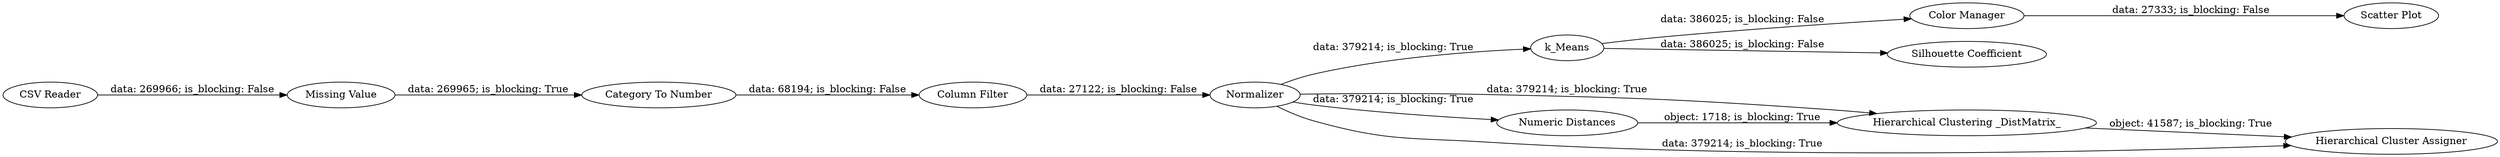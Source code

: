 digraph {
	"5319043793833804278_89" [label=k_Means]
	"5319043793833804278_17" [label="Hierarchical Clustering _DistMatrix_"]
	"5319043793833804278_4" [label="Category To Number"]
	"5319043793833804278_19" [label="Numeric Distances"]
	"5319043793833804278_5" [label="Column Filter"]
	"5319043793833804278_3" [label="Missing Value"]
	"5319043793833804278_88" [label="Color Manager"]
	"5319043793833804278_1" [label="CSV Reader"]
	"5319043793833804278_87" [label="Scatter Plot"]
	"5319043793833804278_90" [label="Silhouette Coefficient"]
	"5319043793833804278_6" [label=Normalizer]
	"5319043793833804278_18" [label="Hierarchical Cluster Assigner"]
	"5319043793833804278_5" -> "5319043793833804278_6" [label="data: 27122; is_blocking: False"]
	"5319043793833804278_3" -> "5319043793833804278_4" [label="data: 269965; is_blocking: True"]
	"5319043793833804278_89" -> "5319043793833804278_88" [label="data: 386025; is_blocking: False"]
	"5319043793833804278_6" -> "5319043793833804278_89" [label="data: 379214; is_blocking: True"]
	"5319043793833804278_89" -> "5319043793833804278_90" [label="data: 386025; is_blocking: False"]
	"5319043793833804278_4" -> "5319043793833804278_5" [label="data: 68194; is_blocking: False"]
	"5319043793833804278_6" -> "5319043793833804278_17" [label="data: 379214; is_blocking: True"]
	"5319043793833804278_6" -> "5319043793833804278_18" [label="data: 379214; is_blocking: True"]
	"5319043793833804278_19" -> "5319043793833804278_17" [label="object: 1718; is_blocking: True"]
	"5319043793833804278_88" -> "5319043793833804278_87" [label="data: 27333; is_blocking: False"]
	"5319043793833804278_17" -> "5319043793833804278_18" [label="object: 41587; is_blocking: True"]
	"5319043793833804278_1" -> "5319043793833804278_3" [label="data: 269966; is_blocking: False"]
	"5319043793833804278_6" -> "5319043793833804278_19" [label="data: 379214; is_blocking: True"]
	rankdir=LR
}
